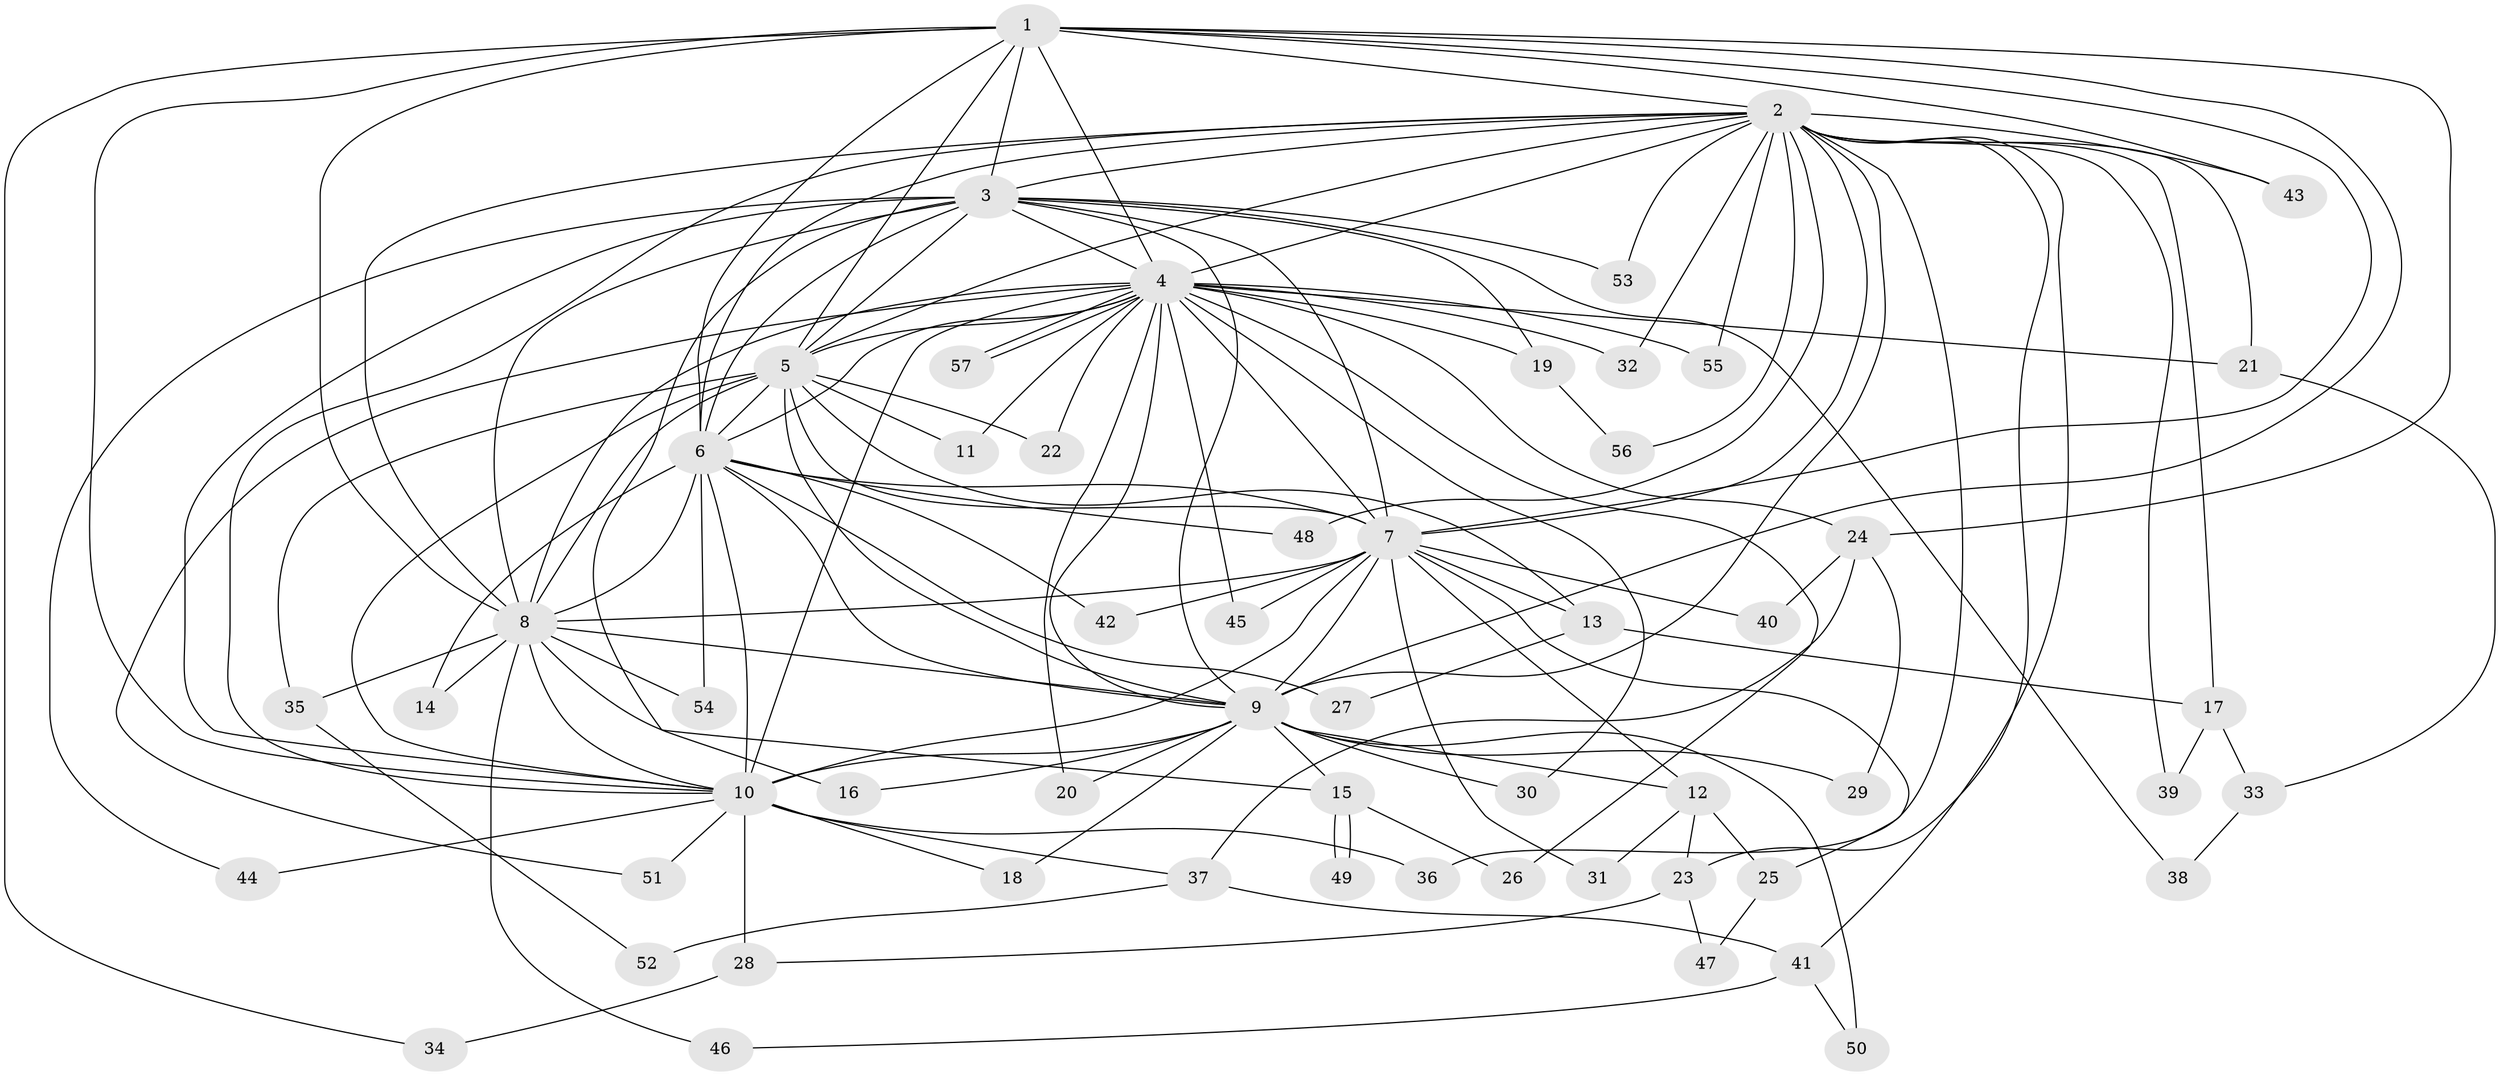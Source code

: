 // Generated by graph-tools (version 1.1) at 2025/25/03/09/25 03:25:36]
// undirected, 57 vertices, 139 edges
graph export_dot {
graph [start="1"]
  node [color=gray90,style=filled];
  1;
  2;
  3;
  4;
  5;
  6;
  7;
  8;
  9;
  10;
  11;
  12;
  13;
  14;
  15;
  16;
  17;
  18;
  19;
  20;
  21;
  22;
  23;
  24;
  25;
  26;
  27;
  28;
  29;
  30;
  31;
  32;
  33;
  34;
  35;
  36;
  37;
  38;
  39;
  40;
  41;
  42;
  43;
  44;
  45;
  46;
  47;
  48;
  49;
  50;
  51;
  52;
  53;
  54;
  55;
  56;
  57;
  1 -- 2;
  1 -- 3;
  1 -- 4;
  1 -- 5;
  1 -- 6;
  1 -- 7;
  1 -- 8;
  1 -- 9;
  1 -- 10;
  1 -- 24;
  1 -- 34;
  1 -- 43;
  2 -- 3;
  2 -- 4;
  2 -- 5;
  2 -- 6;
  2 -- 7;
  2 -- 8;
  2 -- 9;
  2 -- 10;
  2 -- 17;
  2 -- 21;
  2 -- 23;
  2 -- 32;
  2 -- 36;
  2 -- 39;
  2 -- 41;
  2 -- 43;
  2 -- 48;
  2 -- 53;
  2 -- 55;
  2 -- 56;
  3 -- 4;
  3 -- 5;
  3 -- 6;
  3 -- 7;
  3 -- 8;
  3 -- 9;
  3 -- 10;
  3 -- 16;
  3 -- 19;
  3 -- 38;
  3 -- 44;
  3 -- 53;
  4 -- 5;
  4 -- 6;
  4 -- 7;
  4 -- 8;
  4 -- 9;
  4 -- 10;
  4 -- 11;
  4 -- 19;
  4 -- 20;
  4 -- 21;
  4 -- 22;
  4 -- 24;
  4 -- 26;
  4 -- 30;
  4 -- 32;
  4 -- 45;
  4 -- 51;
  4 -- 55;
  4 -- 57;
  4 -- 57;
  5 -- 6;
  5 -- 7;
  5 -- 8;
  5 -- 9;
  5 -- 10;
  5 -- 11;
  5 -- 13;
  5 -- 22;
  5 -- 35;
  6 -- 7;
  6 -- 8;
  6 -- 9;
  6 -- 10;
  6 -- 14;
  6 -- 27;
  6 -- 42;
  6 -- 48;
  6 -- 54;
  7 -- 8;
  7 -- 9;
  7 -- 10;
  7 -- 12;
  7 -- 13;
  7 -- 25;
  7 -- 31;
  7 -- 40;
  7 -- 42;
  7 -- 45;
  8 -- 9;
  8 -- 10;
  8 -- 14;
  8 -- 15;
  8 -- 35;
  8 -- 46;
  8 -- 54;
  9 -- 10;
  9 -- 12;
  9 -- 15;
  9 -- 16;
  9 -- 18;
  9 -- 20;
  9 -- 29;
  9 -- 30;
  9 -- 50;
  10 -- 18;
  10 -- 28;
  10 -- 36;
  10 -- 37;
  10 -- 44;
  10 -- 51;
  12 -- 23;
  12 -- 25;
  12 -- 31;
  13 -- 17;
  13 -- 27;
  15 -- 26;
  15 -- 49;
  15 -- 49;
  17 -- 33;
  17 -- 39;
  19 -- 56;
  21 -- 33;
  23 -- 28;
  23 -- 47;
  24 -- 29;
  24 -- 37;
  24 -- 40;
  25 -- 47;
  28 -- 34;
  33 -- 38;
  35 -- 52;
  37 -- 41;
  37 -- 52;
  41 -- 46;
  41 -- 50;
}
